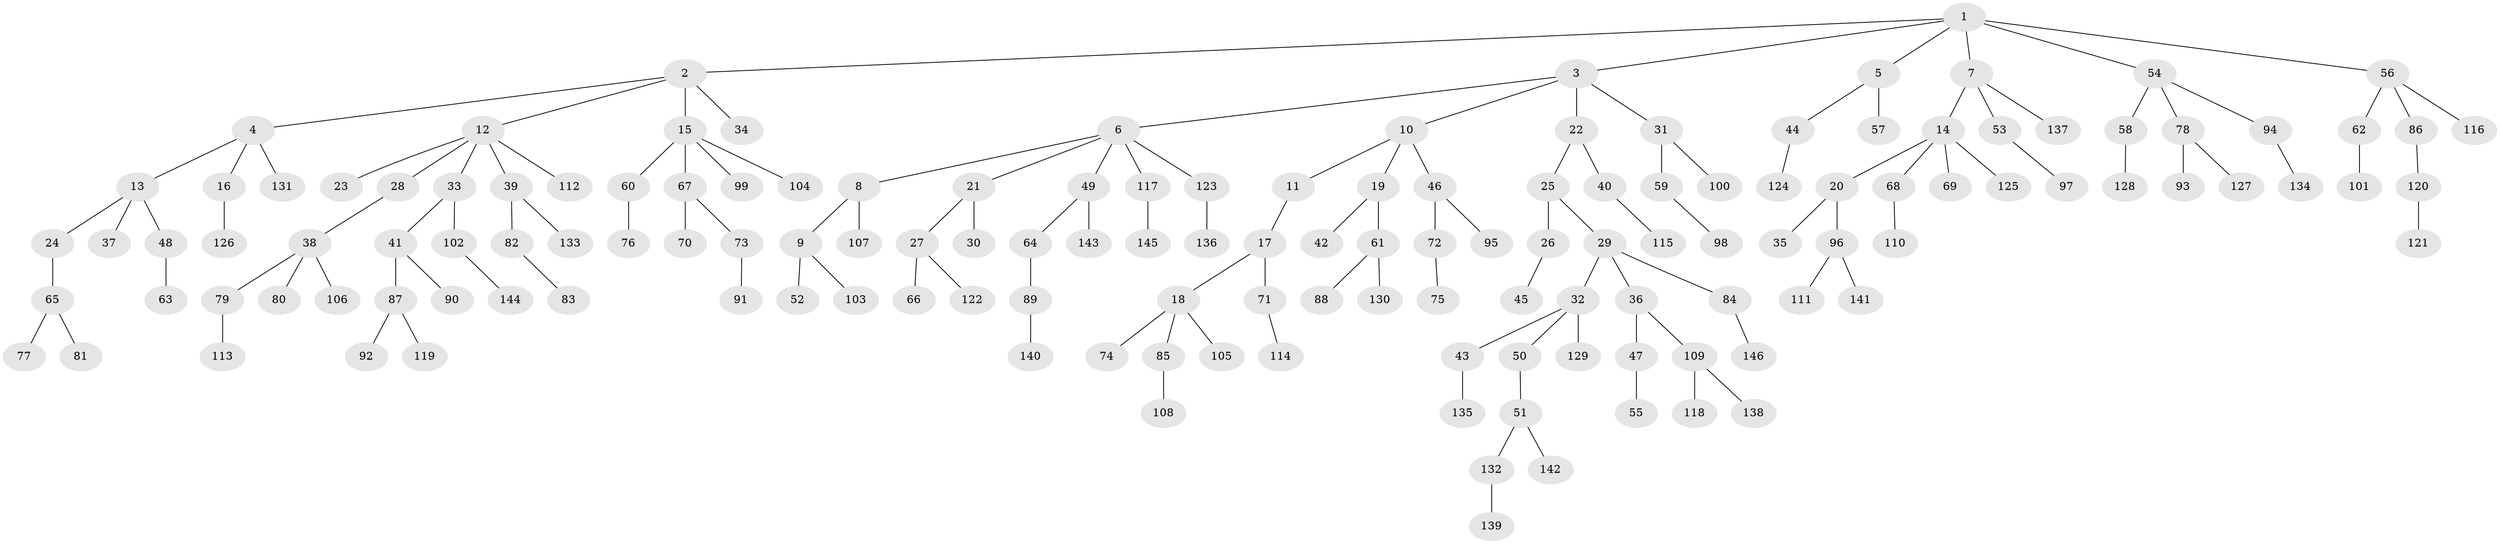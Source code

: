 // Generated by graph-tools (version 1.1) at 2025/02/03/09/25 03:02:27]
// undirected, 146 vertices, 145 edges
graph export_dot {
graph [start="1"]
  node [color=gray90,style=filled];
  1;
  2;
  3;
  4;
  5;
  6;
  7;
  8;
  9;
  10;
  11;
  12;
  13;
  14;
  15;
  16;
  17;
  18;
  19;
  20;
  21;
  22;
  23;
  24;
  25;
  26;
  27;
  28;
  29;
  30;
  31;
  32;
  33;
  34;
  35;
  36;
  37;
  38;
  39;
  40;
  41;
  42;
  43;
  44;
  45;
  46;
  47;
  48;
  49;
  50;
  51;
  52;
  53;
  54;
  55;
  56;
  57;
  58;
  59;
  60;
  61;
  62;
  63;
  64;
  65;
  66;
  67;
  68;
  69;
  70;
  71;
  72;
  73;
  74;
  75;
  76;
  77;
  78;
  79;
  80;
  81;
  82;
  83;
  84;
  85;
  86;
  87;
  88;
  89;
  90;
  91;
  92;
  93;
  94;
  95;
  96;
  97;
  98;
  99;
  100;
  101;
  102;
  103;
  104;
  105;
  106;
  107;
  108;
  109;
  110;
  111;
  112;
  113;
  114;
  115;
  116;
  117;
  118;
  119;
  120;
  121;
  122;
  123;
  124;
  125;
  126;
  127;
  128;
  129;
  130;
  131;
  132;
  133;
  134;
  135;
  136;
  137;
  138;
  139;
  140;
  141;
  142;
  143;
  144;
  145;
  146;
  1 -- 2;
  1 -- 3;
  1 -- 5;
  1 -- 7;
  1 -- 54;
  1 -- 56;
  2 -- 4;
  2 -- 12;
  2 -- 15;
  2 -- 34;
  3 -- 6;
  3 -- 10;
  3 -- 22;
  3 -- 31;
  4 -- 13;
  4 -- 16;
  4 -- 131;
  5 -- 44;
  5 -- 57;
  6 -- 8;
  6 -- 21;
  6 -- 49;
  6 -- 117;
  6 -- 123;
  7 -- 14;
  7 -- 53;
  7 -- 137;
  8 -- 9;
  8 -- 107;
  9 -- 52;
  9 -- 103;
  10 -- 11;
  10 -- 19;
  10 -- 46;
  11 -- 17;
  12 -- 23;
  12 -- 28;
  12 -- 33;
  12 -- 39;
  12 -- 112;
  13 -- 24;
  13 -- 37;
  13 -- 48;
  14 -- 20;
  14 -- 68;
  14 -- 69;
  14 -- 125;
  15 -- 60;
  15 -- 67;
  15 -- 99;
  15 -- 104;
  16 -- 126;
  17 -- 18;
  17 -- 71;
  18 -- 74;
  18 -- 85;
  18 -- 105;
  19 -- 42;
  19 -- 61;
  20 -- 35;
  20 -- 96;
  21 -- 27;
  21 -- 30;
  22 -- 25;
  22 -- 40;
  24 -- 65;
  25 -- 26;
  25 -- 29;
  26 -- 45;
  27 -- 66;
  27 -- 122;
  28 -- 38;
  29 -- 32;
  29 -- 36;
  29 -- 84;
  31 -- 59;
  31 -- 100;
  32 -- 43;
  32 -- 50;
  32 -- 129;
  33 -- 41;
  33 -- 102;
  36 -- 47;
  36 -- 109;
  38 -- 79;
  38 -- 80;
  38 -- 106;
  39 -- 82;
  39 -- 133;
  40 -- 115;
  41 -- 87;
  41 -- 90;
  43 -- 135;
  44 -- 124;
  46 -- 72;
  46 -- 95;
  47 -- 55;
  48 -- 63;
  49 -- 64;
  49 -- 143;
  50 -- 51;
  51 -- 132;
  51 -- 142;
  53 -- 97;
  54 -- 58;
  54 -- 78;
  54 -- 94;
  56 -- 62;
  56 -- 86;
  56 -- 116;
  58 -- 128;
  59 -- 98;
  60 -- 76;
  61 -- 88;
  61 -- 130;
  62 -- 101;
  64 -- 89;
  65 -- 77;
  65 -- 81;
  67 -- 70;
  67 -- 73;
  68 -- 110;
  71 -- 114;
  72 -- 75;
  73 -- 91;
  78 -- 93;
  78 -- 127;
  79 -- 113;
  82 -- 83;
  84 -- 146;
  85 -- 108;
  86 -- 120;
  87 -- 92;
  87 -- 119;
  89 -- 140;
  94 -- 134;
  96 -- 111;
  96 -- 141;
  102 -- 144;
  109 -- 118;
  109 -- 138;
  117 -- 145;
  120 -- 121;
  123 -- 136;
  132 -- 139;
}
